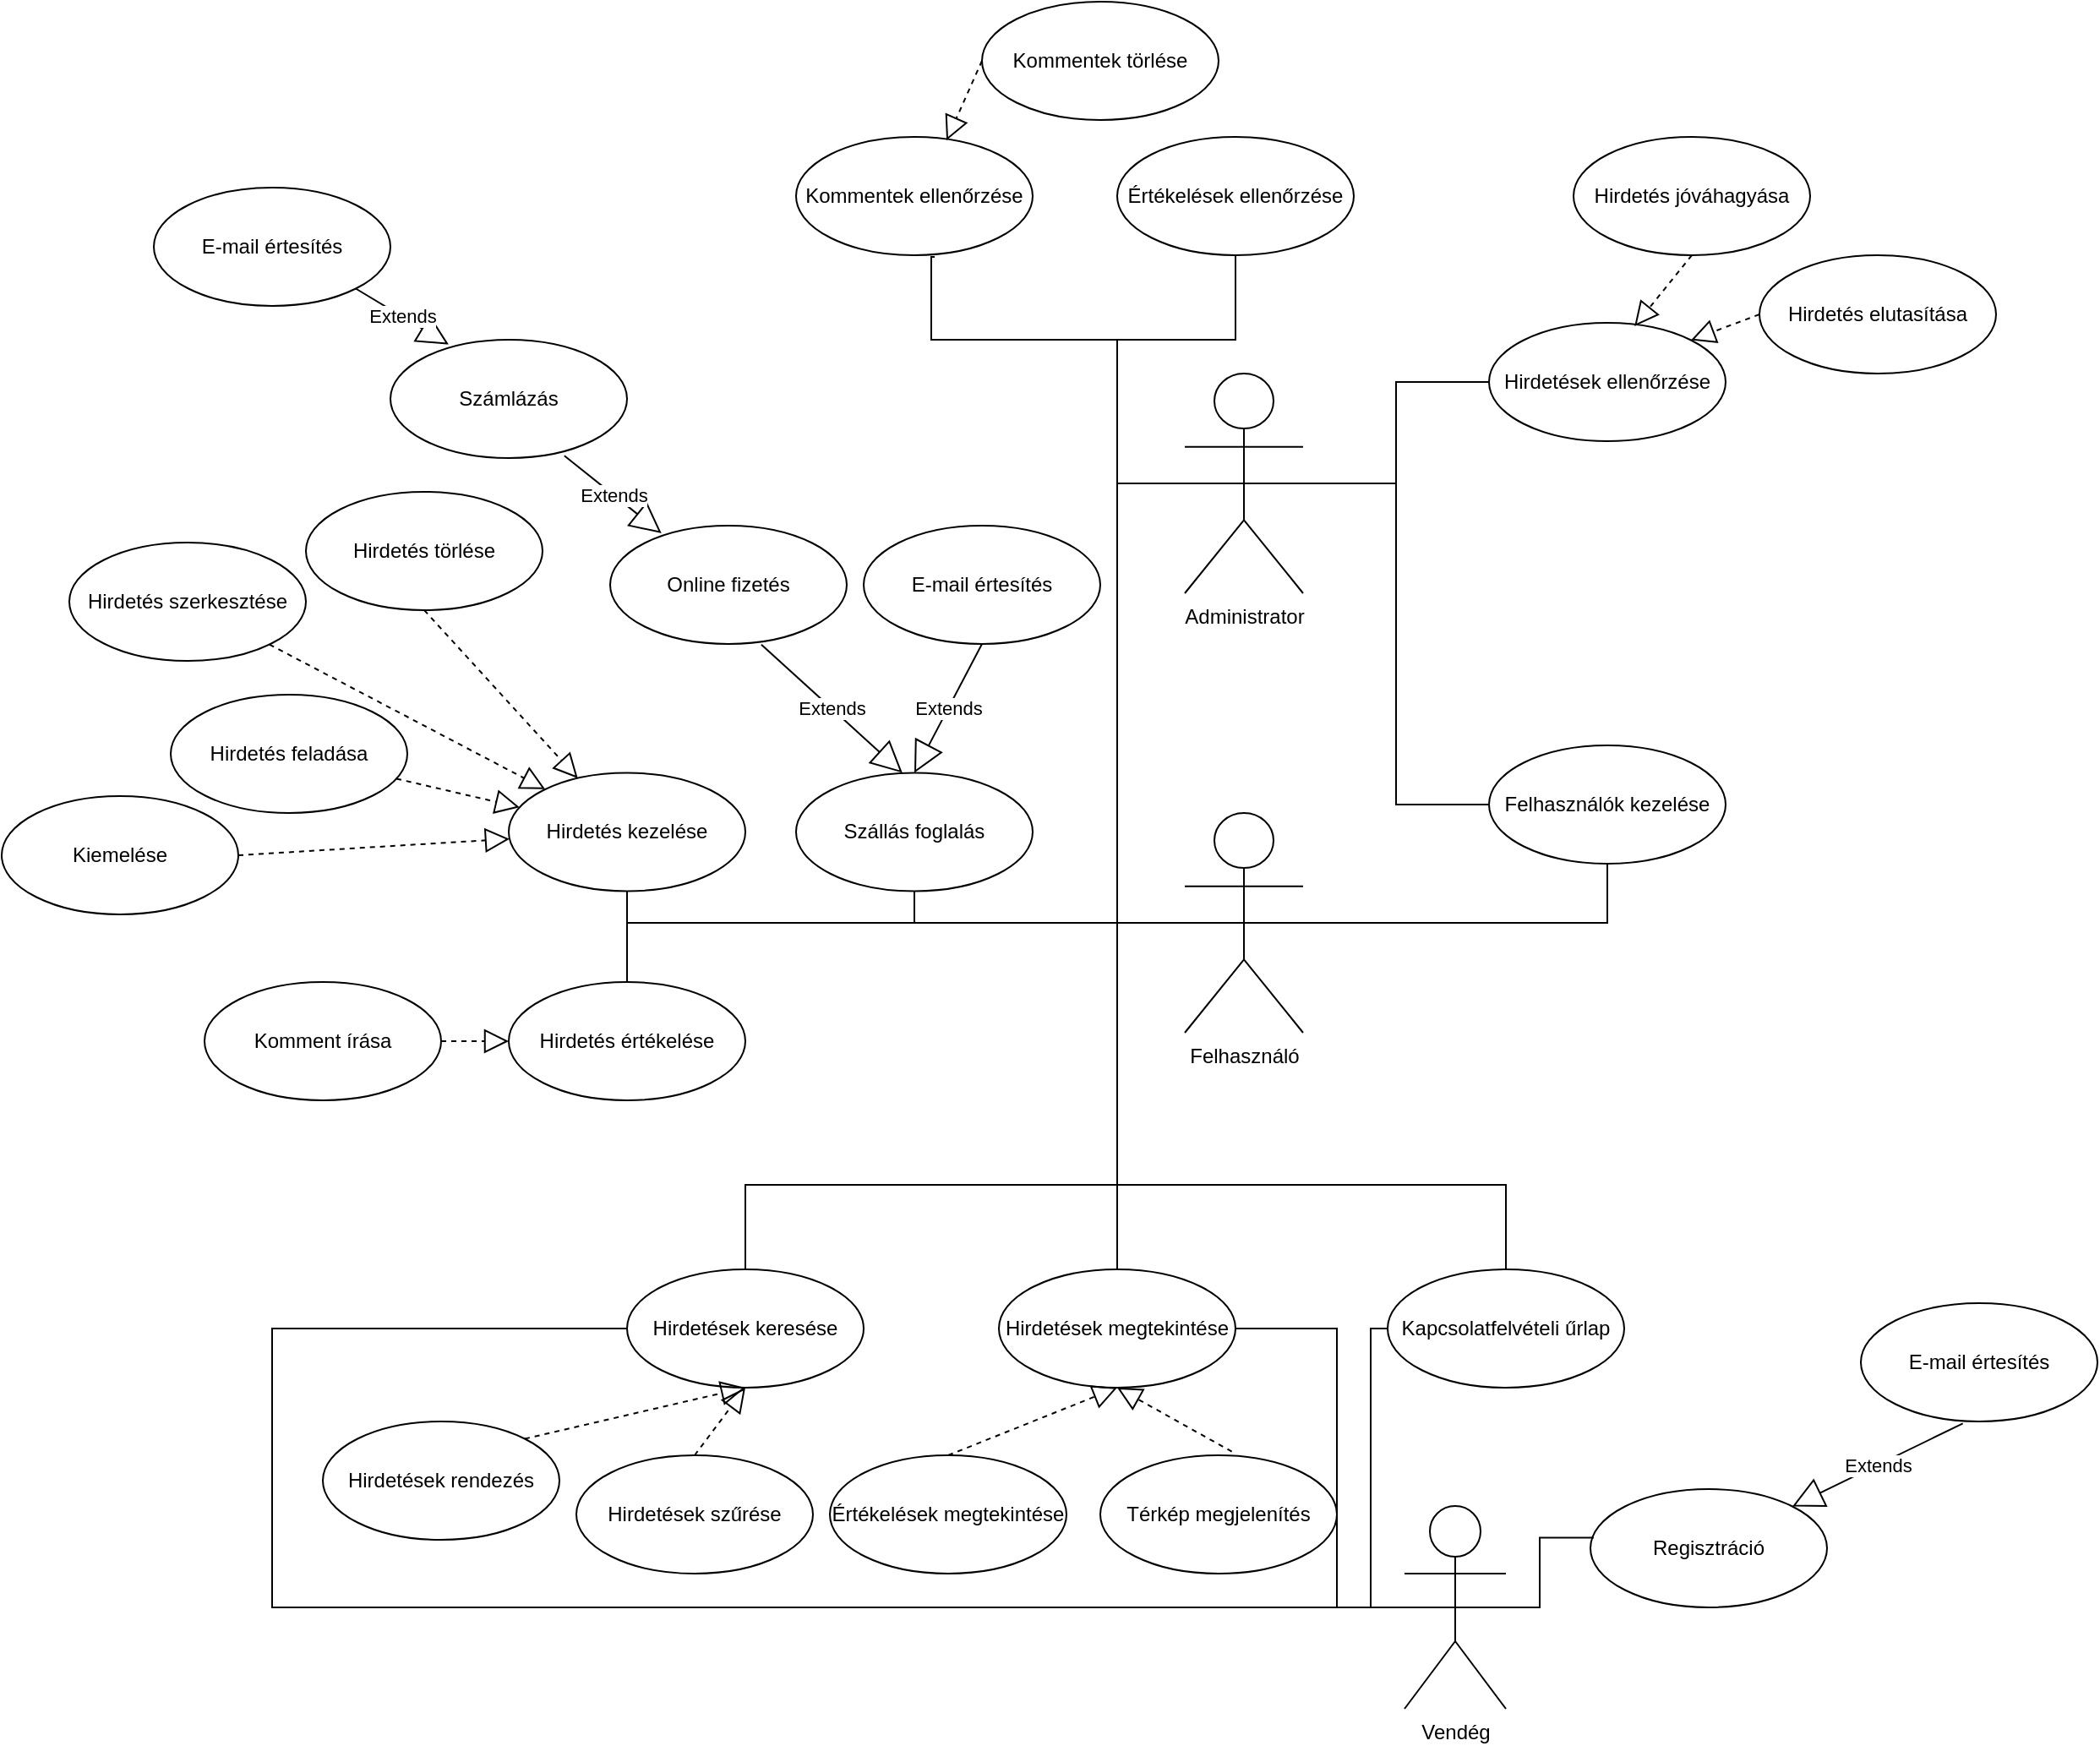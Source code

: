 <mxfile version="20.4.0" type="github">
  <diagram id="vCDDxRoxCiJaGm33c0gr" name="1 oldal">
    <mxGraphModel dx="1220" dy="1144" grid="1" gridSize="10" guides="1" tooltips="1" connect="1" arrows="1" fold="1" page="1" pageScale="1" pageWidth="1920" pageHeight="1200" math="0" shadow="0">
      <root>
        <mxCell id="0" />
        <mxCell id="1" parent="0" />
        <mxCell id="1Sj-9uh8qt3EI9mCbqQE-1" value="Felhasználó&lt;br&gt;" style="shape=umlActor;verticalLabelPosition=bottom;verticalAlign=top;html=1;" parent="1" vertex="1">
          <mxGeometry x="890" y="480" width="70" height="130" as="geometry" />
        </mxCell>
        <mxCell id="1Sj-9uh8qt3EI9mCbqQE-3" value="Felhasználók kezelése" style="ellipse;whiteSpace=wrap;html=1;" parent="1" vertex="1">
          <mxGeometry x="1070" y="440" width="140" height="70" as="geometry" />
        </mxCell>
        <mxCell id="1Sj-9uh8qt3EI9mCbqQE-4" value="Administrator" style="shape=umlActor;verticalLabelPosition=bottom;verticalAlign=top;html=1;" parent="1" vertex="1">
          <mxGeometry x="890" y="220" width="70" height="130" as="geometry" />
        </mxCell>
        <mxCell id="1Sj-9uh8qt3EI9mCbqQE-7" value="Hirdetések ellenőrzése" style="ellipse;whiteSpace=wrap;html=1;" parent="1" vertex="1">
          <mxGeometry x="1070" y="190" width="140" height="70" as="geometry" />
        </mxCell>
        <mxCell id="1Sj-9uh8qt3EI9mCbqQE-8" value="Hirdetés kezelése" style="ellipse;whiteSpace=wrap;html=1;" parent="1" vertex="1">
          <mxGeometry x="490" y="456.25" width="140" height="70" as="geometry" />
        </mxCell>
        <mxCell id="1Sj-9uh8qt3EI9mCbqQE-9" value="Hirdetés törlése" style="ellipse;whiteSpace=wrap;html=1;" parent="1" vertex="1">
          <mxGeometry x="370" y="290" width="140" height="70" as="geometry" />
        </mxCell>
        <mxCell id="1Sj-9uh8qt3EI9mCbqQE-10" value="Hirdetés szerkesztése" style="ellipse;whiteSpace=wrap;html=1;" parent="1" vertex="1">
          <mxGeometry x="230" y="320" width="140" height="70" as="geometry" />
        </mxCell>
        <mxCell id="1Sj-9uh8qt3EI9mCbqQE-11" value="Hirdetés feladása" style="ellipse;whiteSpace=wrap;html=1;" parent="1" vertex="1">
          <mxGeometry x="290" y="410" width="140" height="70" as="geometry" />
        </mxCell>
        <mxCell id="1Sj-9uh8qt3EI9mCbqQE-12" value="Kiemelése" style="ellipse;whiteSpace=wrap;html=1;" parent="1" vertex="1">
          <mxGeometry x="190" y="470" width="140" height="70" as="geometry" />
        </mxCell>
        <mxCell id="1Sj-9uh8qt3EI9mCbqQE-14" value="" style="endArrow=block;dashed=1;endFill=0;endSize=12;html=1;rounded=0;exitX=0.5;exitY=1;exitDx=0;exitDy=0;" parent="1" source="1Sj-9uh8qt3EI9mCbqQE-9" target="1Sj-9uh8qt3EI9mCbqQE-8" edge="1">
          <mxGeometry width="160" relative="1" as="geometry">
            <mxPoint x="1250.081" y="390.001" as="sourcePoint" />
            <mxPoint x="1240" y="470.83" as="targetPoint" />
          </mxGeometry>
        </mxCell>
        <mxCell id="1Sj-9uh8qt3EI9mCbqQE-15" value="" style="endArrow=block;dashed=1;endFill=0;endSize=12;html=1;rounded=0;" parent="1" source="1Sj-9uh8qt3EI9mCbqQE-10" target="1Sj-9uh8qt3EI9mCbqQE-8" edge="1">
          <mxGeometry width="160" relative="1" as="geometry">
            <mxPoint x="1198.608" y="476.252" as="sourcePoint" />
            <mxPoint x="1140.001" y="526.038" as="targetPoint" />
          </mxGeometry>
        </mxCell>
        <mxCell id="1Sj-9uh8qt3EI9mCbqQE-16" value="" style="endArrow=block;dashed=1;endFill=0;endSize=12;html=1;rounded=0;" parent="1" source="1Sj-9uh8qt3EI9mCbqQE-11" target="1Sj-9uh8qt3EI9mCbqQE-8" edge="1">
          <mxGeometry width="160" relative="1" as="geometry">
            <mxPoint x="1184.218" y="451.332" as="sourcePoint" />
            <mxPoint x="1125.611" y="501.118" as="targetPoint" />
          </mxGeometry>
        </mxCell>
        <mxCell id="1Sj-9uh8qt3EI9mCbqQE-17" value="" style="endArrow=block;dashed=1;endFill=0;endSize=12;html=1;rounded=0;exitX=1;exitY=0.5;exitDx=0;exitDy=0;" parent="1" source="1Sj-9uh8qt3EI9mCbqQE-12" target="1Sj-9uh8qt3EI9mCbqQE-8" edge="1">
          <mxGeometry width="160" relative="1" as="geometry">
            <mxPoint x="1194.218" y="461.332" as="sourcePoint" />
            <mxPoint x="1135.611" y="511.118" as="targetPoint" />
          </mxGeometry>
        </mxCell>
        <mxCell id="1Sj-9uh8qt3EI9mCbqQE-23" value="" style="endArrow=none;html=1;edgeStyle=orthogonalEdgeStyle;rounded=0;exitX=0.5;exitY=0.5;exitDx=0;exitDy=0;exitPerimeter=0;entryX=0.5;entryY=1;entryDx=0;entryDy=0;" parent="1" source="1Sj-9uh8qt3EI9mCbqQE-1" target="1Sj-9uh8qt3EI9mCbqQE-8" edge="1">
          <mxGeometry relative="1" as="geometry">
            <mxPoint x="1030" y="486.25" as="sourcePoint" />
            <mxPoint x="560" y="545" as="targetPoint" />
          </mxGeometry>
        </mxCell>
        <mxCell id="1Sj-9uh8qt3EI9mCbqQE-26" value="" style="endArrow=none;html=1;edgeStyle=orthogonalEdgeStyle;rounded=0;exitX=0.5;exitY=0.5;exitDx=0;exitDy=0;exitPerimeter=0;" parent="1" source="1Sj-9uh8qt3EI9mCbqQE-4" target="1Sj-9uh8qt3EI9mCbqQE-7" edge="1">
          <mxGeometry relative="1" as="geometry">
            <mxPoint x="170" y="190" as="sourcePoint" />
            <mxPoint x="320" y="140" as="targetPoint" />
          </mxGeometry>
        </mxCell>
        <mxCell id="1Sj-9uh8qt3EI9mCbqQE-28" value="Vendég&lt;br&gt;" style="shape=umlActor;verticalLabelPosition=bottom;verticalAlign=top;html=1;" parent="1" vertex="1">
          <mxGeometry x="1020" y="890" width="60" height="120" as="geometry" />
        </mxCell>
        <mxCell id="1Sj-9uh8qt3EI9mCbqQE-29" value="Regisztráció" style="ellipse;whiteSpace=wrap;html=1;" parent="1" vertex="1">
          <mxGeometry x="1130" y="880" width="140" height="70" as="geometry" />
        </mxCell>
        <mxCell id="1Sj-9uh8qt3EI9mCbqQE-30" value="Hirdetések keresése" style="ellipse;whiteSpace=wrap;html=1;" parent="1" vertex="1">
          <mxGeometry x="560" y="750" width="140" height="70" as="geometry" />
        </mxCell>
        <mxCell id="1Sj-9uh8qt3EI9mCbqQE-31" value="Hirdetések megtekintése" style="ellipse;whiteSpace=wrap;html=1;" parent="1" vertex="1">
          <mxGeometry x="780" y="750" width="140" height="70" as="geometry" />
        </mxCell>
        <mxCell id="1Sj-9uh8qt3EI9mCbqQE-32" value="Hirdetések rendezés" style="ellipse;whiteSpace=wrap;html=1;" parent="1" vertex="1">
          <mxGeometry x="380" y="840" width="140" height="70" as="geometry" />
        </mxCell>
        <mxCell id="1Sj-9uh8qt3EI9mCbqQE-33" value="" style="endArrow=block;dashed=1;endFill=0;endSize=12;html=1;rounded=0;exitX=1;exitY=0;exitDx=0;exitDy=0;" parent="1" source="1Sj-9uh8qt3EI9mCbqQE-32" edge="1">
          <mxGeometry width="160" relative="1" as="geometry">
            <mxPoint x="1116.193" y="1030.001" as="sourcePoint" />
            <mxPoint x="630" y="820" as="targetPoint" />
          </mxGeometry>
        </mxCell>
        <mxCell id="1Sj-9uh8qt3EI9mCbqQE-34" value="Hirdetések szűrése" style="ellipse;whiteSpace=wrap;html=1;" parent="1" vertex="1">
          <mxGeometry x="530" y="860" width="140" height="70" as="geometry" />
        </mxCell>
        <mxCell id="1Sj-9uh8qt3EI9mCbqQE-35" value="" style="endArrow=block;dashed=1;endFill=0;endSize=12;html=1;rounded=0;exitX=0.5;exitY=0;exitDx=0;exitDy=0;entryX=0.5;entryY=1;entryDx=0;entryDy=0;" parent="1" source="1Sj-9uh8qt3EI9mCbqQE-34" target="1Sj-9uh8qt3EI9mCbqQE-30" edge="1">
          <mxGeometry width="160" relative="1" as="geometry">
            <mxPoint x="1100" y="1030" as="sourcePoint" />
            <mxPoint x="710" y="850" as="targetPoint" />
          </mxGeometry>
        </mxCell>
        <mxCell id="1Sj-9uh8qt3EI9mCbqQE-36" value="Szállás foglalás" style="ellipse;whiteSpace=wrap;html=1;" parent="1" vertex="1">
          <mxGeometry x="660" y="456.25" width="140" height="70" as="geometry" />
        </mxCell>
        <mxCell id="1Sj-9uh8qt3EI9mCbqQE-37" value="" style="endArrow=none;html=1;edgeStyle=orthogonalEdgeStyle;rounded=0;entryX=0.5;entryY=0.5;entryDx=0;entryDy=0;entryPerimeter=0;exitX=0.5;exitY=1;exitDx=0;exitDy=0;" parent="1" source="1Sj-9uh8qt3EI9mCbqQE-36" target="1Sj-9uh8qt3EI9mCbqQE-1" edge="1">
          <mxGeometry relative="1" as="geometry">
            <mxPoint x="730" y="580" as="sourcePoint" />
            <mxPoint x="835.0" y="534.413" as="targetPoint" />
            <Array as="points">
              <mxPoint x="730" y="545" />
            </Array>
          </mxGeometry>
        </mxCell>
        <mxCell id="1Sj-9uh8qt3EI9mCbqQE-38" value="" style="endArrow=none;html=1;edgeStyle=orthogonalEdgeStyle;rounded=0;entryX=0.5;entryY=0.5;entryDx=0;entryDy=0;entryPerimeter=0;exitX=0.5;exitY=0;exitDx=0;exitDy=0;" parent="1" source="1Sj-9uh8qt3EI9mCbqQE-30" target="1Sj-9uh8qt3EI9mCbqQE-1" edge="1">
          <mxGeometry relative="1" as="geometry">
            <mxPoint x="710.0" y="560.003" as="sourcePoint" />
            <mxPoint x="825" y="613.67" as="targetPoint" />
            <Array as="points">
              <mxPoint x="630" y="700" />
              <mxPoint x="850" y="700" />
              <mxPoint x="850" y="545" />
            </Array>
          </mxGeometry>
        </mxCell>
        <mxCell id="1Sj-9uh8qt3EI9mCbqQE-39" value="" style="endArrow=none;html=1;edgeStyle=orthogonalEdgeStyle;rounded=0;entryX=0.5;entryY=0.5;entryDx=0;entryDy=0;entryPerimeter=0;exitX=1;exitY=0.5;exitDx=0;exitDy=0;" parent="1" source="1Sj-9uh8qt3EI9mCbqQE-31" target="1Sj-9uh8qt3EI9mCbqQE-28" edge="1">
          <mxGeometry relative="1" as="geometry">
            <mxPoint x="980" y="790" as="sourcePoint" />
            <mxPoint x="1045" y="655" as="targetPoint" />
            <Array as="points">
              <mxPoint x="980" y="950" />
            </Array>
          </mxGeometry>
        </mxCell>
        <mxCell id="1Sj-9uh8qt3EI9mCbqQE-42" value="" style="endArrow=none;html=1;edgeStyle=orthogonalEdgeStyle;rounded=0;exitX=0.5;exitY=0.5;exitDx=0;exitDy=0;exitPerimeter=0;entryX=0.014;entryY=0.41;entryDx=0;entryDy=0;entryPerimeter=0;" parent="1" source="1Sj-9uh8qt3EI9mCbqQE-28" target="1Sj-9uh8qt3EI9mCbqQE-29" edge="1">
          <mxGeometry relative="1" as="geometry">
            <mxPoint x="1060" y="865" as="sourcePoint" />
            <mxPoint x="1175.0" y="811.333" as="targetPoint" />
            <Array as="points">
              <mxPoint x="1100" y="950" />
              <mxPoint x="1100" y="909" />
            </Array>
          </mxGeometry>
        </mxCell>
        <mxCell id="1Sj-9uh8qt3EI9mCbqQE-43" value="" style="endArrow=none;html=1;edgeStyle=orthogonalEdgeStyle;rounded=0;exitX=0.5;exitY=0;exitDx=0;exitDy=0;" parent="1" source="1Sj-9uh8qt3EI9mCbqQE-31" edge="1">
          <mxGeometry relative="1" as="geometry">
            <mxPoint x="995" y="763.67" as="sourcePoint" />
            <mxPoint x="790" y="700" as="targetPoint" />
            <Array as="points">
              <mxPoint x="850" y="700" />
            </Array>
          </mxGeometry>
        </mxCell>
        <mxCell id="1Sj-9uh8qt3EI9mCbqQE-44" value="E-mail értesítés" style="ellipse;whiteSpace=wrap;html=1;" parent="1" vertex="1">
          <mxGeometry x="700" y="310" width="140" height="70" as="geometry" />
        </mxCell>
        <mxCell id="1Sj-9uh8qt3EI9mCbqQE-45" value="Extends" style="endArrow=block;endSize=16;endFill=0;html=1;rounded=0;entryX=0.5;entryY=0;entryDx=0;entryDy=0;exitX=0.5;exitY=1;exitDx=0;exitDy=0;" parent="1" source="1Sj-9uh8qt3EI9mCbqQE-44" target="1Sj-9uh8qt3EI9mCbqQE-36" edge="1">
          <mxGeometry width="160" relative="1" as="geometry">
            <mxPoint x="800" y="390" as="sourcePoint" />
            <mxPoint x="960" y="390" as="targetPoint" />
          </mxGeometry>
        </mxCell>
        <mxCell id="1Sj-9uh8qt3EI9mCbqQE-46" value="" style="endArrow=none;html=1;edgeStyle=orthogonalEdgeStyle;rounded=0;entryX=0.5;entryY=0.5;entryDx=0;entryDy=0;entryPerimeter=0;" parent="1" target="1Sj-9uh8qt3EI9mCbqQE-4" edge="1">
          <mxGeometry relative="1" as="geometry">
            <mxPoint x="850" y="550" as="sourcePoint" />
            <mxPoint x="855" y="285" as="targetPoint" />
            <Array as="points">
              <mxPoint x="850" y="400" />
              <mxPoint x="850" y="285" />
            </Array>
          </mxGeometry>
        </mxCell>
        <mxCell id="1Sj-9uh8qt3EI9mCbqQE-47" value="" style="endArrow=none;html=1;edgeStyle=orthogonalEdgeStyle;rounded=0;exitX=0;exitY=0.5;exitDx=0;exitDy=0;entryX=0.5;entryY=0.5;entryDx=0;entryDy=0;entryPerimeter=0;" parent="1" source="1Sj-9uh8qt3EI9mCbqQE-30" target="1Sj-9uh8qt3EI9mCbqQE-28" edge="1">
          <mxGeometry relative="1" as="geometry">
            <mxPoint x="800.0" y="830" as="sourcePoint" />
            <mxPoint x="1030" y="950" as="targetPoint" />
            <Array as="points">
              <mxPoint x="350" y="785" />
              <mxPoint x="350" y="950" />
            </Array>
          </mxGeometry>
        </mxCell>
        <mxCell id="1Sj-9uh8qt3EI9mCbqQE-48" value="Online fizetés" style="ellipse;whiteSpace=wrap;html=1;" parent="1" vertex="1">
          <mxGeometry x="550" y="310" width="140" height="70" as="geometry" />
        </mxCell>
        <mxCell id="1Sj-9uh8qt3EI9mCbqQE-49" value="Extends" style="endArrow=block;endSize=16;endFill=0;html=1;rounded=0;entryX=0.449;entryY=-0.001;entryDx=0;entryDy=0;exitX=0.639;exitY=1.005;exitDx=0;exitDy=0;exitPerimeter=0;entryPerimeter=0;" parent="1" source="1Sj-9uh8qt3EI9mCbqQE-48" target="1Sj-9uh8qt3EI9mCbqQE-36" edge="1">
          <mxGeometry width="160" relative="1" as="geometry">
            <mxPoint x="780" y="390" as="sourcePoint" />
            <mxPoint x="740" y="466.25" as="targetPoint" />
          </mxGeometry>
        </mxCell>
        <mxCell id="1Sj-9uh8qt3EI9mCbqQE-51" value="" style="endArrow=none;html=1;edgeStyle=orthogonalEdgeStyle;rounded=0;exitX=0.5;exitY=0.5;exitDx=0;exitDy=0;exitPerimeter=0;entryX=0;entryY=0.5;entryDx=0;entryDy=0;" parent="1" source="1Sj-9uh8qt3EI9mCbqQE-4" target="1Sj-9uh8qt3EI9mCbqQE-3" edge="1">
          <mxGeometry relative="1" as="geometry">
            <mxPoint x="935" y="295" as="sourcePoint" />
            <mxPoint x="1089.44" y="413.27" as="targetPoint" />
          </mxGeometry>
        </mxCell>
        <mxCell id="1Sj-9uh8qt3EI9mCbqQE-52" value="" style="endArrow=none;html=1;edgeStyle=orthogonalEdgeStyle;rounded=0;exitX=0.5;exitY=0.5;exitDx=0;exitDy=0;exitPerimeter=0;entryX=0.5;entryY=1;entryDx=0;entryDy=0;" parent="1" source="1Sj-9uh8qt3EI9mCbqQE-1" target="1Sj-9uh8qt3EI9mCbqQE-3" edge="1">
          <mxGeometry relative="1" as="geometry">
            <mxPoint x="940" y="550" as="sourcePoint" />
            <mxPoint x="1140" y="545" as="targetPoint" />
          </mxGeometry>
        </mxCell>
        <mxCell id="1Sj-9uh8qt3EI9mCbqQE-53" value="E-mail értesítés" style="ellipse;whiteSpace=wrap;html=1;" parent="1" vertex="1">
          <mxGeometry x="1290" y="770" width="140" height="70" as="geometry" />
        </mxCell>
        <mxCell id="1Sj-9uh8qt3EI9mCbqQE-54" value="Extends" style="endArrow=block;endSize=16;endFill=0;html=1;rounded=0;entryX=1;entryY=0;entryDx=0;entryDy=0;exitX=0.431;exitY=1.017;exitDx=0;exitDy=0;exitPerimeter=0;" parent="1" source="1Sj-9uh8qt3EI9mCbqQE-53" target="1Sj-9uh8qt3EI9mCbqQE-29" edge="1">
          <mxGeometry width="160" relative="1" as="geometry">
            <mxPoint x="1310" y="830" as="sourcePoint" />
            <mxPoint x="1270" y="896.25" as="targetPoint" />
          </mxGeometry>
        </mxCell>
        <mxCell id="1Sj-9uh8qt3EI9mCbqQE-55" value="Hirdetés jóváhagyása" style="ellipse;whiteSpace=wrap;html=1;" parent="1" vertex="1">
          <mxGeometry x="1120" y="80" width="140" height="70" as="geometry" />
        </mxCell>
        <mxCell id="1Sj-9uh8qt3EI9mCbqQE-57" value="Hirdetés elutasítása" style="ellipse;whiteSpace=wrap;html=1;" parent="1" vertex="1">
          <mxGeometry x="1230" y="150" width="140" height="70" as="geometry" />
        </mxCell>
        <mxCell id="1Sj-9uh8qt3EI9mCbqQE-58" value="" style="endArrow=block;dashed=1;endFill=0;endSize=12;html=1;rounded=0;exitX=0.5;exitY=1;exitDx=0;exitDy=0;entryX=0.615;entryY=0.029;entryDx=0;entryDy=0;entryPerimeter=0;" parent="1" source="1Sj-9uh8qt3EI9mCbqQE-55" target="1Sj-9uh8qt3EI9mCbqQE-7" edge="1">
          <mxGeometry width="160" relative="1" as="geometry">
            <mxPoint x="990" y="120" as="sourcePoint" />
            <mxPoint x="1100" y="110" as="targetPoint" />
          </mxGeometry>
        </mxCell>
        <mxCell id="1Sj-9uh8qt3EI9mCbqQE-59" value="" style="endArrow=block;dashed=1;endFill=0;endSize=12;html=1;rounded=0;exitX=0;exitY=0.5;exitDx=0;exitDy=0;entryX=1;entryY=0;entryDx=0;entryDy=0;" parent="1" source="1Sj-9uh8qt3EI9mCbqQE-57" target="1Sj-9uh8qt3EI9mCbqQE-7" edge="1">
          <mxGeometry width="160" relative="1" as="geometry">
            <mxPoint x="1253.9" y="207.97" as="sourcePoint" />
            <mxPoint x="1250.0" y="260" as="targetPoint" />
          </mxGeometry>
        </mxCell>
        <mxCell id="1Sj-9uh8qt3EI9mCbqQE-60" value="Számlázás" style="ellipse;whiteSpace=wrap;html=1;" parent="1" vertex="1">
          <mxGeometry x="420" y="200" width="140" height="70" as="geometry" />
        </mxCell>
        <mxCell id="1Sj-9uh8qt3EI9mCbqQE-61" value="Extends" style="endArrow=block;endSize=16;endFill=0;html=1;rounded=0;entryX=0.217;entryY=0.064;entryDx=0;entryDy=0;exitX=0.735;exitY=0.981;exitDx=0;exitDy=0;exitPerimeter=0;entryPerimeter=0;" parent="1" source="1Sj-9uh8qt3EI9mCbqQE-60" target="1Sj-9uh8qt3EI9mCbqQE-48" edge="1">
          <mxGeometry width="160" relative="1" as="geometry">
            <mxPoint x="490.0" y="247.08" as="sourcePoint" />
            <mxPoint x="573.4" y="322.91" as="targetPoint" />
          </mxGeometry>
        </mxCell>
        <mxCell id="1Sj-9uh8qt3EI9mCbqQE-62" value="E-mail értesítés" style="ellipse;whiteSpace=wrap;html=1;" parent="1" vertex="1">
          <mxGeometry x="280" y="110" width="140" height="70" as="geometry" />
        </mxCell>
        <mxCell id="1Sj-9uh8qt3EI9mCbqQE-63" value="Extends" style="endArrow=block;endSize=16;endFill=0;html=1;rounded=0;entryX=0.246;entryY=0.04;entryDx=0;entryDy=0;exitX=1;exitY=1;exitDx=0;exitDy=0;entryPerimeter=0;" parent="1" source="1Sj-9uh8qt3EI9mCbqQE-62" target="1Sj-9uh8qt3EI9mCbqQE-60" edge="1">
          <mxGeometry width="160" relative="1" as="geometry">
            <mxPoint x="450" y="130" as="sourcePoint" />
            <mxPoint x="410" y="206.25" as="targetPoint" />
          </mxGeometry>
        </mxCell>
        <mxCell id="1Sj-9uh8qt3EI9mCbqQE-64" value="Térkép megjelenítés" style="ellipse;whiteSpace=wrap;html=1;" parent="1" vertex="1">
          <mxGeometry x="840" y="860" width="140" height="70" as="geometry" />
        </mxCell>
        <mxCell id="1Sj-9uh8qt3EI9mCbqQE-65" value="" style="endArrow=block;dashed=1;endFill=0;endSize=12;html=1;rounded=0;exitX=0.556;exitY=-0.031;exitDx=0;exitDy=0;entryX=0.5;entryY=1;entryDx=0;entryDy=0;exitPerimeter=0;" parent="1" source="1Sj-9uh8qt3EI9mCbqQE-64" target="1Sj-9uh8qt3EI9mCbqQE-31" edge="1">
          <mxGeometry width="160" relative="1" as="geometry">
            <mxPoint x="860" y="860" as="sourcePoint" />
            <mxPoint x="890" y="830" as="targetPoint" />
          </mxGeometry>
        </mxCell>
        <mxCell id="1Sj-9uh8qt3EI9mCbqQE-66" value="Kapcsolatfelvételi űrlap" style="ellipse;whiteSpace=wrap;html=1;" parent="1" vertex="1">
          <mxGeometry x="1010" y="750" width="140" height="70" as="geometry" />
        </mxCell>
        <mxCell id="1Sj-9uh8qt3EI9mCbqQE-67" value="" style="endArrow=none;html=1;edgeStyle=orthogonalEdgeStyle;rounded=0;exitX=0;exitY=0.5;exitDx=0;exitDy=0;" parent="1" source="1Sj-9uh8qt3EI9mCbqQE-66" edge="1">
          <mxGeometry relative="1" as="geometry">
            <mxPoint x="990.0" y="802.5" as="sourcePoint" />
            <mxPoint x="1030" y="950" as="targetPoint" />
            <Array as="points">
              <mxPoint x="1000" y="785" />
              <mxPoint x="1000" y="950" />
            </Array>
          </mxGeometry>
        </mxCell>
        <mxCell id="1Sj-9uh8qt3EI9mCbqQE-68" value="" style="endArrow=none;html=1;edgeStyle=orthogonalEdgeStyle;rounded=0;exitX=0.5;exitY=0.5;exitDx=0;exitDy=0;entryX=0.5;entryY=0;entryDx=0;entryDy=0;exitPerimeter=0;" parent="1" source="1Sj-9uh8qt3EI9mCbqQE-1" target="1Sj-9uh8qt3EI9mCbqQE-66" edge="1">
          <mxGeometry relative="1" as="geometry">
            <mxPoint x="880.0" y="570" as="sourcePoint" />
            <mxPoint x="900" y="735" as="targetPoint" />
            <Array as="points">
              <mxPoint x="850" y="545" />
              <mxPoint x="850" y="700" />
              <mxPoint x="1080" y="700" />
            </Array>
          </mxGeometry>
        </mxCell>
        <mxCell id="cyauqolOlyuTBGCpthlX-1" value="Értékelések megtekintése" style="ellipse;whiteSpace=wrap;html=1;" vertex="1" parent="1">
          <mxGeometry x="680" y="860" width="140" height="70" as="geometry" />
        </mxCell>
        <mxCell id="cyauqolOlyuTBGCpthlX-2" value="" style="endArrow=block;dashed=1;endFill=0;endSize=12;html=1;rounded=0;exitX=0.5;exitY=0;exitDx=0;exitDy=0;" edge="1" parent="1" source="cyauqolOlyuTBGCpthlX-1">
          <mxGeometry width="160" relative="1" as="geometry">
            <mxPoint x="810.0" y="823.92" as="sourcePoint" />
            <mxPoint x="850" y="820" as="targetPoint" />
          </mxGeometry>
        </mxCell>
        <mxCell id="cyauqolOlyuTBGCpthlX-3" value="Hirdetés értékelése" style="ellipse;whiteSpace=wrap;html=1;" vertex="1" parent="1">
          <mxGeometry x="490" y="580" width="140" height="70" as="geometry" />
        </mxCell>
        <mxCell id="cyauqolOlyuTBGCpthlX-4" value="" style="endArrow=none;html=1;edgeStyle=orthogonalEdgeStyle;rounded=0;exitX=0.5;exitY=0.5;exitDx=0;exitDy=0;exitPerimeter=0;" edge="1" parent="1" source="1Sj-9uh8qt3EI9mCbqQE-1" target="cyauqolOlyuTBGCpthlX-3">
          <mxGeometry relative="1" as="geometry">
            <mxPoint x="935" y="555" as="sourcePoint" />
            <mxPoint x="570" y="536.25" as="targetPoint" />
            <Array as="points">
              <mxPoint x="560" y="545" />
            </Array>
          </mxGeometry>
        </mxCell>
        <mxCell id="cyauqolOlyuTBGCpthlX-5" value="Komment írása" style="ellipse;whiteSpace=wrap;html=1;" vertex="1" parent="1">
          <mxGeometry x="310" y="580" width="140" height="70" as="geometry" />
        </mxCell>
        <mxCell id="cyauqolOlyuTBGCpthlX-6" value="" style="endArrow=block;dashed=1;endFill=0;endSize=12;html=1;rounded=0;exitX=1;exitY=0.5;exitDx=0;exitDy=0;entryX=0;entryY=0.5;entryDx=0;entryDy=0;" edge="1" parent="1" source="cyauqolOlyuTBGCpthlX-5" target="cyauqolOlyuTBGCpthlX-3">
          <mxGeometry width="160" relative="1" as="geometry">
            <mxPoint x="329.56" y="610" as="sourcePoint" />
            <mxPoint x="490.003" y="600.181" as="targetPoint" />
          </mxGeometry>
        </mxCell>
        <mxCell id="cyauqolOlyuTBGCpthlX-7" value="Értékelések ellenőrzése" style="ellipse;whiteSpace=wrap;html=1;" vertex="1" parent="1">
          <mxGeometry x="850" y="80" width="140" height="70" as="geometry" />
        </mxCell>
        <mxCell id="cyauqolOlyuTBGCpthlX-9" value="" style="endArrow=none;html=1;edgeStyle=orthogonalEdgeStyle;rounded=0;exitX=0.5;exitY=0.5;exitDx=0;exitDy=0;exitPerimeter=0;entryX=0.5;entryY=1;entryDx=0;entryDy=0;" edge="1" parent="1" source="1Sj-9uh8qt3EI9mCbqQE-4" target="cyauqolOlyuTBGCpthlX-7">
          <mxGeometry relative="1" as="geometry">
            <mxPoint x="935" y="295" as="sourcePoint" />
            <mxPoint x="1080" y="235" as="targetPoint" />
            <Array as="points">
              <mxPoint x="850" y="285" />
              <mxPoint x="850" y="200" />
              <mxPoint x="920" y="200" />
            </Array>
          </mxGeometry>
        </mxCell>
        <mxCell id="cyauqolOlyuTBGCpthlX-10" value="Kommentek ellenőrzése" style="ellipse;whiteSpace=wrap;html=1;" vertex="1" parent="1">
          <mxGeometry x="660" y="80" width="140" height="70" as="geometry" />
        </mxCell>
        <mxCell id="cyauqolOlyuTBGCpthlX-11" value="" style="endArrow=none;html=1;edgeStyle=orthogonalEdgeStyle;rounded=0;exitX=0.5;exitY=0.5;exitDx=0;exitDy=0;exitPerimeter=0;entryX=0.586;entryY=1.014;entryDx=0;entryDy=0;entryPerimeter=0;" edge="1" parent="1" source="1Sj-9uh8qt3EI9mCbqQE-4" target="cyauqolOlyuTBGCpthlX-10">
          <mxGeometry relative="1" as="geometry">
            <mxPoint x="787.5" y="302.5" as="sourcePoint" />
            <mxPoint x="742.5" y="167.5" as="targetPoint" />
            <Array as="points">
              <mxPoint x="850" y="285" />
              <mxPoint x="850" y="200" />
              <mxPoint x="740" y="200" />
              <mxPoint x="740" y="151" />
            </Array>
          </mxGeometry>
        </mxCell>
        <mxCell id="cyauqolOlyuTBGCpthlX-12" value="Kommentek törlése" style="ellipse;whiteSpace=wrap;html=1;" vertex="1" parent="1">
          <mxGeometry x="770" width="140" height="70" as="geometry" />
        </mxCell>
        <mxCell id="cyauqolOlyuTBGCpthlX-13" value="" style="endArrow=block;dashed=1;endFill=0;endSize=12;html=1;rounded=0;exitX=0;exitY=0.5;exitDx=0;exitDy=0;entryX=0.636;entryY=0.029;entryDx=0;entryDy=0;entryPerimeter=0;" edge="1" parent="1" source="cyauqolOlyuTBGCpthlX-12" target="cyauqolOlyuTBGCpthlX-10">
          <mxGeometry width="160" relative="1" as="geometry">
            <mxPoint x="793.9" y="60" as="sourcePoint" />
            <mxPoint x="760.0" y="102.03" as="targetPoint" />
          </mxGeometry>
        </mxCell>
      </root>
    </mxGraphModel>
  </diagram>
</mxfile>
